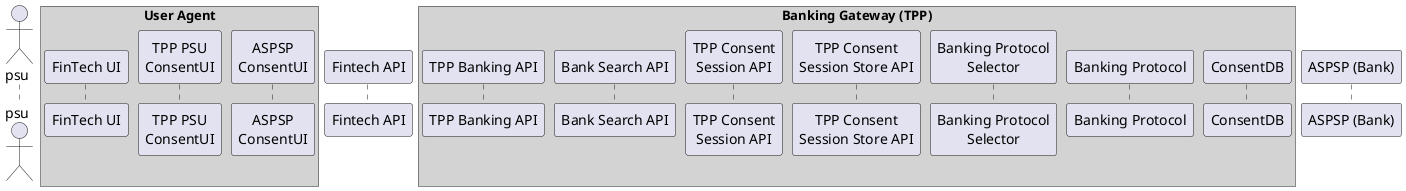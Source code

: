 @startuml

autonumber "<b><color blue>[00]"
actor psu

box "User Agent" #LightGray
    participant "FinTech UI" as FinTechUI
    participant "TPP PSU\nConsentUI" as TppConsentUI
    participant "ASPSP\nConsentUI" as AspspConsentUI
end box
participant "Fintech API" as FinTechAPI
box "Banking Gateway (TPP)" #LightGray
    participant "TPP Banking API" as TPPBankingAPI
    participant "Bank Search API" as BankList
    participant "TPP Consent\nSession API" as ConsentAPI
    participant "TPP Consent\nSession Store API" as ConsentStore
    participant "Banking Protocol\nSelector" as ProtocolSelector
    participant "Banking Protocol" as BankingProtocol
    participant ConsentDB
end box
participant "ASPSP (Bank)" as ASPSP
@enduml